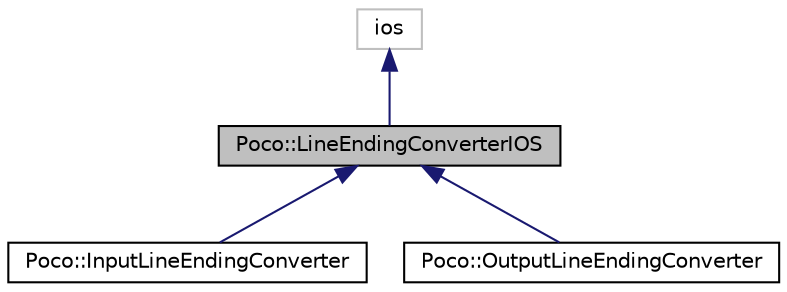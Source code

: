 digraph "Poco::LineEndingConverterIOS"
{
 // LATEX_PDF_SIZE
  edge [fontname="Helvetica",fontsize="10",labelfontname="Helvetica",labelfontsize="10"];
  node [fontname="Helvetica",fontsize="10",shape=record];
  Node1 [label="Poco::LineEndingConverterIOS",height=0.2,width=0.4,color="black", fillcolor="grey75", style="filled", fontcolor="black",tooltip=" "];
  Node2 -> Node1 [dir="back",color="midnightblue",fontsize="10",style="solid"];
  Node2 [label="ios",height=0.2,width=0.4,color="grey75", fillcolor="white", style="filled",tooltip=" "];
  Node1 -> Node3 [dir="back",color="midnightblue",fontsize="10",style="solid"];
  Node3 [label="Poco::InputLineEndingConverter",height=0.2,width=0.4,color="black", fillcolor="white", style="filled",URL="$classPoco_1_1InputLineEndingConverter.html",tooltip=" "];
  Node1 -> Node4 [dir="back",color="midnightblue",fontsize="10",style="solid"];
  Node4 [label="Poco::OutputLineEndingConverter",height=0.2,width=0.4,color="black", fillcolor="white", style="filled",URL="$classPoco_1_1OutputLineEndingConverter.html",tooltip=" "];
}
